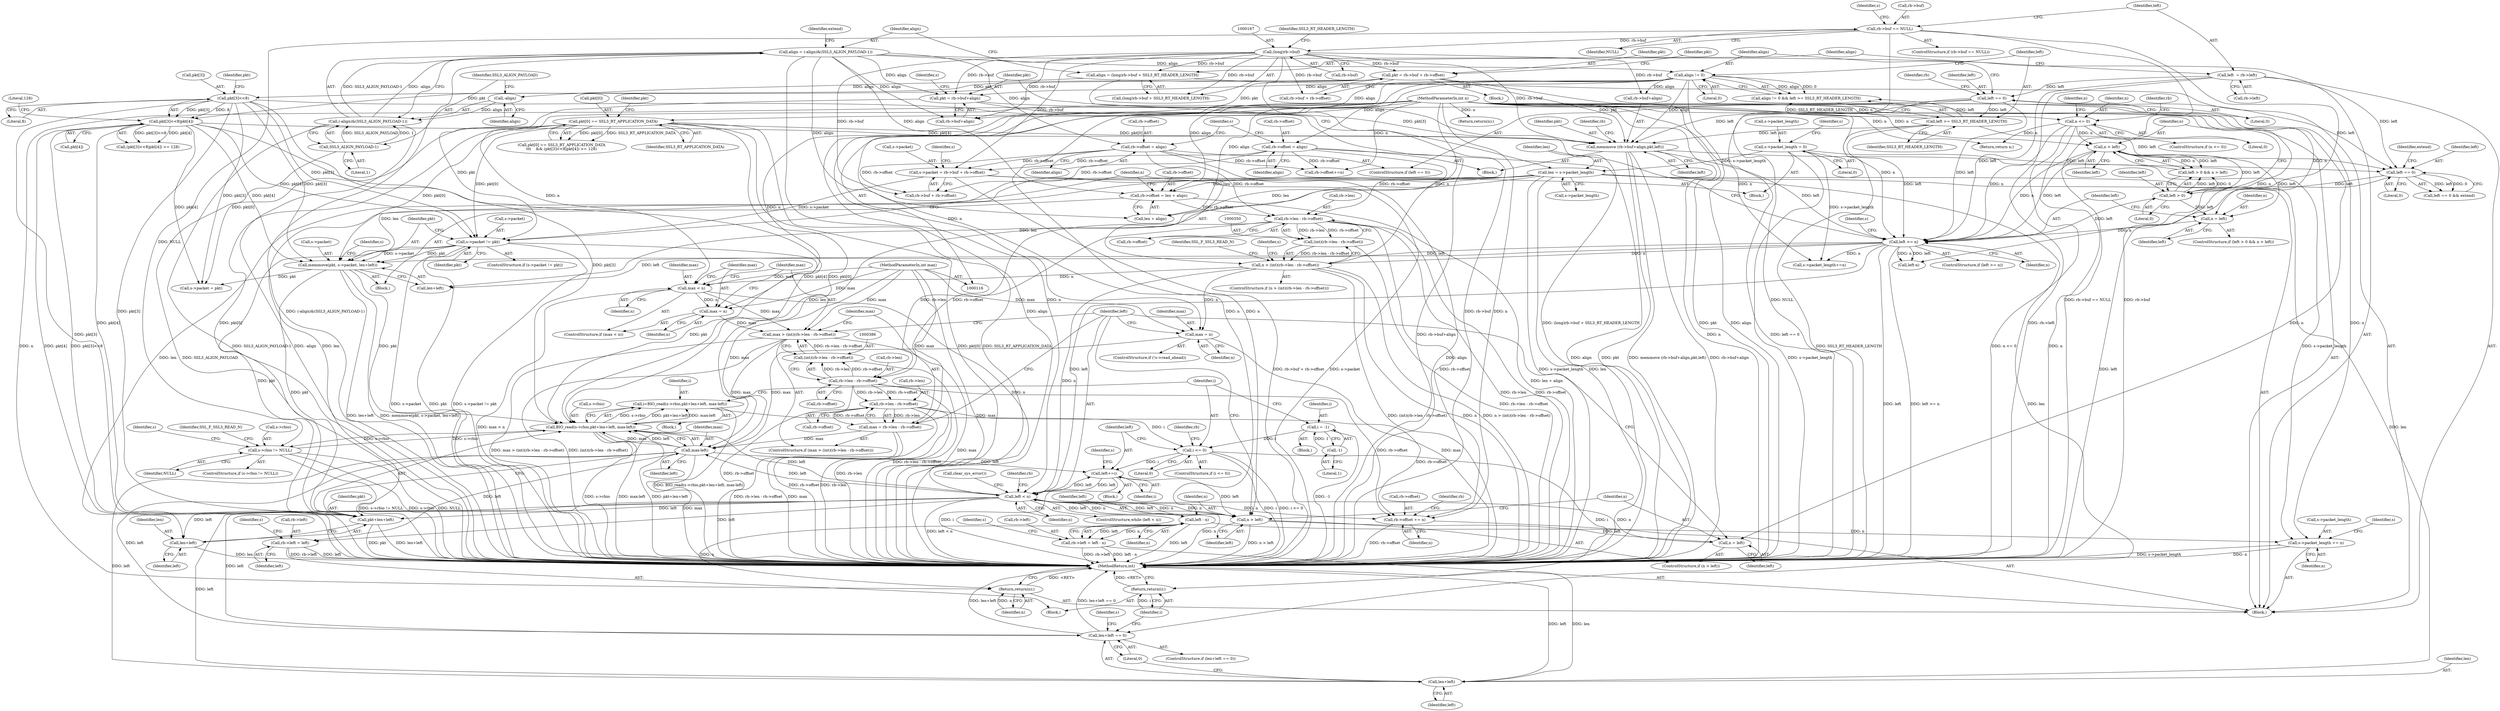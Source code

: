 digraph "0_openssl_feba02f3919495e1b960c33ba849e10e77d0785d_0@API" {
"1000421" [label="(Call,i=BIO_read(s->rbio,pkt+len+left, max-left))"];
"1000423" [label="(Call,BIO_read(s->rbio,pkt+len+left, max-left))"];
"1000410" [label="(Call,s->rbio != NULL)"];
"1000146" [label="(Call,rb->buf == NULL)"];
"1000220" [label="(Call,pkt[3]<<8|pkt[4])"];
"1000221" [label="(Call,pkt[3]<<8)"];
"1000203" [label="(Call,pkt = rb->buf + rb->offset)"];
"1000166" [label="(Call,(long)rb->buf)"];
"1000320" [label="(Call,s->packet != pkt)"];
"1000244" [label="(Call,s->packet = rb->buf + rb->offset)"];
"1000239" [label="(Call,rb->offset = align)"];
"1000196" [label="(Call,align != 0)"];
"1000172" [label="(Call,align = (-align)&(SSL3_ALIGN_PAYLOAD-1))"];
"1000174" [label="(Call,(-align)&(SSL3_ALIGN_PAYLOAD-1))"];
"1000175" [label="(Call,-align)"];
"1000163" [label="(Call,align = (long)rb->buf + SSL3_RT_HEADER_LENGTH)"];
"1000177" [label="(Call,SSL3_ALIGN_PAYLOAD-1)"];
"1000188" [label="(Call,rb->offset = align)"];
"1000312" [label="(Call,pkt = rb->buf+align)"];
"1000214" [label="(Call,pkt[0] == SSL3_RT_APPLICATION_DATA)"];
"1000326" [label="(Call,memmove(pkt, s->packet, len+left))"];
"1000307" [label="(Call,len = s->packet_length)"];
"1000255" [label="(Call,s->packet_length = 0)"];
"1000284" [label="(Call,left >= n)"];
"1000158" [label="(Call,left  = rb->left)"];
"1000185" [label="(Call,left == 0)"];
"1000274" [label="(Call,left > 0)"];
"1000266" [label="(Call,left == 0)"];
"1000199" [label="(Call,left >= SSL3_RT_HEADER_LENGTH)"];
"1000231" [label="(Call,memmove (rb->buf+align,pkt,left))"];
"1000277" [label="(Call,n > left)"];
"1000132" [label="(Call,n <= 0)"];
"1000118" [label="(MethodParameterIn,int n)"];
"1000280" [label="(Call,n = left)"];
"1000404" [label="(Call,left < n)"];
"1000474" [label="(Call,left+=i)"];
"1000445" [label="(Call,i <= 0)"];
"1000421" [label="(Call,i=BIO_read(s->rbio,pkt+len+left, max-left))"];
"1000440" [label="(Call,i = -1)"];
"1000442" [label="(Call,-1)"];
"1000432" [label="(Call,max-left)"];
"1000383" [label="(Call,max > (int)(rb->len - rb->offset))"];
"1000376" [label="(Call,max < n)"];
"1000119" [label="(MethodParameterIn,int max)"];
"1000347" [label="(Call,n > (int)(rb->len - rb->offset))"];
"1000349" [label="(Call,(int)(rb->len - rb->offset))"];
"1000351" [label="(Call,rb->len - rb->offset)"];
"1000339" [label="(Call,rb->offset = len + align)"];
"1000379" [label="(Call,max = n)"];
"1000385" [label="(Call,(int)(rb->len - rb->offset))"];
"1000387" [label="(Call,rb->len - rb->offset)"];
"1000370" [label="(Call,max = n)"];
"1000394" [label="(Call,max = rb->len - rb->offset)"];
"1000396" [label="(Call,rb->len - rb->offset)"];
"1000482" [label="(Call,n > left)"];
"1000485" [label="(Call,n = left)"];
"1000472" [label="(Return,return(i);)"];
"1000427" [label="(Call,pkt+len+left)"];
"1000429" [label="(Call,len+left)"];
"1000449" [label="(Call,rb->left = left)"];
"1000465" [label="(Call,len+left == 0)"];
"1000466" [label="(Call,len+left)"];
"1000488" [label="(Call,rb->offset += n)"];
"1000497" [label="(Call,left - n)"];
"1000493" [label="(Call,rb->left = left - n)"];
"1000500" [label="(Call,s->packet_length += n)"];
"1000510" [label="(Return,return(n);)"];
"1000166" [label="(Call,(long)rb->buf)"];
"1000219" [label="(Call,(pkt[3]<<8|pkt[4]) >= 128)"];
"1000489" [label="(Call,rb->offset)"];
"1000121" [label="(Block,)"];
"1000321" [label="(Call,s->packet)"];
"1000272" [label="(ControlStructure,if (left > 0 && n > left))"];
"1000484" [label="(Identifier,left)"];
"1000221" [label="(Call,pkt[3]<<8)"];
"1000203" [label="(Call,pkt = rb->buf + rb->offset)"];
"1000248" [label="(Call,rb->buf + rb->offset)"];
"1000500" [label="(Call,s->packet_length += n)"];
"1000382" [label="(ControlStructure,if (max > (int)(rb->len - rb->offset)))"];
"1000481" [label="(ControlStructure,if (n > left))"];
"1000343" [label="(Call,len + align)"];
"1000168" [label="(Call,rb->buf)"];
"1000218" [label="(Identifier,SSL3_RT_APPLICATION_DATA)"];
"1000246" [label="(Identifier,s)"];
"1000214" [label="(Call,pkt[0] == SSL3_RT_APPLICATION_DATA)"];
"1000438" [label="(Identifier,SSL_F_SSL3_READ_N)"];
"1000383" [label="(Call,max > (int)(rb->len - rb->offset))"];
"1000377" [label="(Identifier,max)"];
"1000441" [label="(Identifier,i)"];
"1000450" [label="(Call,rb->left)"];
"1000397" [label="(Call,rb->len)"];
"1000501" [label="(Call,s->packet_length)"];
"1000262" [label="(Identifier,s)"];
"1000380" [label="(Identifier,max)"];
"1000189" [label="(Call,rb->offset)"];
"1000192" [label="(Identifier,align)"];
"1000424" [label="(Call,s->rbio)"];
"1000290" [label="(Identifier,s)"];
"1000475" [label="(Identifier,left)"];
"1000408" [label="(Call,clear_sys_error())"];
"1000379" [label="(Call,max = n)"];
"1000135" [label="(Return,return n;)"];
"1000331" [label="(Call,len+left)"];
"1000313" [label="(Identifier,pkt)"];
"1000277" [label="(Call,n > left)"];
"1000351" [label="(Call,rb->len - rb->offset)"];
"1000118" [label="(MethodParameterIn,int n)"];
"1000428" [label="(Identifier,pkt)"];
"1000495" [label="(Identifier,rb)"];
"1000326" [label="(Call,memmove(pkt, s->packet, len+left))"];
"1000238" [label="(Identifier,left)"];
"1000407" [label="(Block,)"];
"1000195" [label="(Call,align != 0 && left >= SSL3_RT_HEADER_LENGTH)"];
"1000442" [label="(Call,-1)"];
"1000165" [label="(Call,(long)rb->buf + SSL3_RT_HEADER_LENGTH)"];
"1000429" [label="(Call,len+left)"];
"1000132" [label="(Call,n <= 0)"];
"1000510" [label="(Return,return(n);)"];
"1000178" [label="(Identifier,SSL3_ALIGN_PAYLOAD)"];
"1000164" [label="(Identifier,align)"];
"1000415" [label="(Block,)"];
"1000410" [label="(Call,s->rbio != NULL)"];
"1000307" [label="(Call,len = s->packet_length)"];
"1000134" [label="(Literal,0)"];
"1000370" [label="(Call,max = n)"];
"1000414" [label="(Identifier,NULL)"];
"1000226" [label="(Call,pkt[4])"];
"1000320" [label="(Call,s->packet != pkt)"];
"1000197" [label="(Identifier,align)"];
"1000284" [label="(Call,left >= n)"];
"1000308" [label="(Identifier,len)"];
"1000268" [label="(Literal,0)"];
"1000400" [label="(Call,rb->offset)"];
"1000187" [label="(Literal,0)"];
"1000482" [label="(Call,n > left)"];
"1000395" [label="(Identifier,max)"];
"1000177" [label="(Call,SSL3_ALIGN_PAYLOAD-1)"];
"1000322" [label="(Identifier,s)"];
"1000146" [label="(Call,rb->buf == NULL)"];
"1000346" [label="(ControlStructure,if (n > (int)(rb->len - rb->offset)))"];
"1000443" [label="(Literal,1)"];
"1000464" [label="(ControlStructure,if (len+left == 0))"];
"1000259" [label="(Literal,0)"];
"1000446" [label="(Identifier,i)"];
"1000244" [label="(Call,s->packet = rb->buf + rb->offset)"];
"1000220" [label="(Call,pkt[3]<<8|pkt[4])"];
"1000237" [label="(Identifier,pkt)"];
"1000468" [label="(Identifier,left)"];
"1000240" [label="(Call,rb->offset)"];
"1000394" [label="(Call,max = rb->len - rb->offset)"];
"1000171" [label="(Identifier,SSL3_RT_HEADER_LENGTH)"];
"1000406" [label="(Identifier,n)"];
"1000403" [label="(ControlStructure,while (left < n))"];
"1000172" [label="(Call,align = (-align)&(SSL3_ALIGN_PAYLOAD-1))"];
"1000158" [label="(Call,left  = rb->left)"];
"1000279" [label="(Identifier,left)"];
"1000241" [label="(Identifier,rb)"];
"1000451" [label="(Identifier,rb)"];
"1000349" [label="(Call,(int)(rb->len - rb->offset))"];
"1000504" [label="(Identifier,n)"];
"1000282" [label="(Identifier,left)"];
"1000348" [label="(Identifier,n)"];
"1000182" [label="(Identifier,extend)"];
"1000183" [label="(Block,)"];
"1000405" [label="(Identifier,left)"];
"1000200" [label="(Identifier,left)"];
"1000184" [label="(ControlStructure,if (left == 0))"];
"1000433" [label="(Identifier,max)"];
"1000257" [label="(Identifier,s)"];
"1000336" [label="(Identifier,s)"];
"1000205" [label="(Call,rb->buf + rb->offset)"];
"1000256" [label="(Call,s->packet_length)"];
"1000473" [label="(Identifier,i)"];
"1000245" [label="(Call,s->packet)"];
"1000431" [label="(Identifier,left)"];
"1000136" [label="(Identifier,n)"];
"1000492" [label="(Identifier,n)"];
"1000131" [label="(ControlStructure,if (n <= 0))"];
"1000488" [label="(Call,rb->offset += n)"];
"1000352" [label="(Call,rb->len)"];
"1000340" [label="(Call,rb->offset)"];
"1000186" [label="(Identifier,left)"];
"1000297" [label="(Call,left-n)"];
"1000365" [label="(ControlStructure,if (!s->read_ahead))"];
"1000411" [label="(Call,s->rbio)"];
"1000327" [label="(Identifier,pkt)"];
"1000497" [label="(Call,left - n)"];
"1000384" [label="(Identifier,max)"];
"1000391" [label="(Call,rb->offset)"];
"1000300" [label="(Call,rb->offset+=n)"];
"1000469" [label="(Literal,0)"];
"1000154" [label="(Identifier,s)"];
"1000239" [label="(Call,rb->offset = align)"];
"1000278" [label="(Identifier,n)"];
"1000507" [label="(Identifier,s)"];
"1000309" [label="(Call,s->packet_length)"];
"1000266" [label="(Call,left == 0)"];
"1000190" [label="(Identifier,rb)"];
"1000305" [label="(Return,return(n);)"];
"1000324" [label="(Identifier,pkt)"];
"1000467" [label="(Identifier,len)"];
"1000490" [label="(Identifier,rb)"];
"1000150" [label="(Identifier,NULL)"];
"1000444" [label="(ControlStructure,if (i <= 0))"];
"1000276" [label="(Literal,0)"];
"1000179" [label="(Literal,1)"];
"1000325" [label="(Block,)"];
"1000449" [label="(Call,rb->left = left)"];
"1000227" [label="(Identifier,pkt)"];
"1000375" [label="(ControlStructure,if (max < n))"];
"1000160" [label="(Call,rb->left)"];
"1000201" [label="(Identifier,SSL3_RT_HEADER_LENGTH)"];
"1000196" [label="(Call,align != 0)"];
"1000288" [label="(Call,s->packet_length+=n)"];
"1000243" [label="(Identifier,align)"];
"1000436" [label="(Block,)"];
"1000404" [label="(Call,left < n)"];
"1000494" [label="(Call,rb->left)"];
"1000199" [label="(Call,left >= SSL3_RT_HEADER_LENGTH)"];
"1000119" [label="(MethodParameterIn,int max)"];
"1000273" [label="(Call,left > 0 && n > left)"];
"1000422" [label="(Identifier,i)"];
"1000176" [label="(Identifier,align)"];
"1000204" [label="(Identifier,pkt)"];
"1000275" [label="(Identifier,left)"];
"1000231" [label="(Call,memmove (rb->buf+align,pkt,left))"];
"1000502" [label="(Identifier,s)"];
"1000174" [label="(Call,(-align)&(SSL3_ALIGN_PAYLOAD-1))"];
"1000487" [label="(Identifier,left)"];
"1000215" [label="(Call,pkt[0])"];
"1000223" [label="(Identifier,pkt)"];
"1000372" [label="(Identifier,n)"];
"1000225" [label="(Literal,8)"];
"1000472" [label="(Return,return(i);)"];
"1000355" [label="(Call,rb->offset)"];
"1000185" [label="(Call,left == 0)"];
"1000476" [label="(Identifier,i)"];
"1000471" [label="(Identifier,s)"];
"1000483" [label="(Identifier,n)"];
"1000312" [label="(Call,pkt = rb->buf+align)"];
"1000147" [label="(Call,rb->buf)"];
"1000145" [label="(ControlStructure,if (rb->buf == NULL))"];
"1000188" [label="(Call,rb->offset = align)"];
"1000222" [label="(Call,pkt[3])"];
"1000493" [label="(Call,rb->left = left - n)"];
"1000360" [label="(Identifier,SSL_F_SSL3_READ_N)"];
"1000280" [label="(Call,n = left)"];
"1000368" [label="(Identifier,s)"];
"1000440" [label="(Call,i = -1)"];
"1000175" [label="(Call,-align)"];
"1000418" [label="(Identifier,s)"];
"1000453" [label="(Identifier,left)"];
"1000434" [label="(Identifier,left)"];
"1000347" [label="(Call,n > (int)(rb->len - rb->offset))"];
"1000387" [label="(Call,rb->len - rb->offset)"];
"1000474" [label="(Call,left+=i)"];
"1000458" [label="(Identifier,s)"];
"1000202" [label="(Block,)"];
"1000448" [label="(Block,)"];
"1000396" [label="(Call,rb->len - rb->offset)"];
"1000163" [label="(Call,align = (long)rb->buf + SSL3_RT_HEADER_LENGTH)"];
"1000381" [label="(Identifier,n)"];
"1000173" [label="(Identifier,align)"];
"1000430" [label="(Identifier,len)"];
"1000230" [label="(Block,)"];
"1000229" [label="(Literal,128)"];
"1000213" [label="(Call,pkt[0] == SSL3_RT_APPLICATION_DATA\n\t\t\t    && (pkt[3]<<8|pkt[4]) >= 128)"];
"1000385" [label="(Call,(int)(rb->len - rb->offset))"];
"1000232" [label="(Call,rb->buf+align)"];
"1000285" [label="(Identifier,left)"];
"1000371" [label="(Identifier,max)"];
"1000216" [label="(Identifier,pkt)"];
"1000466" [label="(Call,len+left)"];
"1000267" [label="(Identifier,left)"];
"1000432" [label="(Call,max-left)"];
"1000465" [label="(Call,len+left == 0)"];
"1000485" [label="(Call,n = left)"];
"1000486" [label="(Identifier,n)"];
"1000334" [label="(Call,s->packet = pkt)"];
"1000283" [label="(ControlStructure,if (left >= n))"];
"1000511" [label="(Identifier,n)"];
"1000255" [label="(Call,s->packet_length = 0)"];
"1000159" [label="(Identifier,left)"];
"1000376" [label="(Call,max < n)"];
"1000314" [label="(Call,rb->buf+align)"];
"1000269" [label="(Identifier,extend)"];
"1000479" [label="(Identifier,s)"];
"1000447" [label="(Literal,0)"];
"1000427" [label="(Call,pkt+len+left)"];
"1000274" [label="(Call,left > 0)"];
"1000133" [label="(Identifier,n)"];
"1000378" [label="(Identifier,n)"];
"1000499" [label="(Identifier,n)"];
"1000423" [label="(Call,BIO_read(s->rbio,pkt+len+left, max-left))"];
"1000498" [label="(Identifier,left)"];
"1000281" [label="(Identifier,n)"];
"1000421" [label="(Call,i=BIO_read(s->rbio,pkt+len+left, max-left))"];
"1000512" [label="(MethodReturn,int)"];
"1000339" [label="(Call,rb->offset = len + align)"];
"1000286" [label="(Identifier,n)"];
"1000328" [label="(Call,s->packet)"];
"1000198" [label="(Literal,0)"];
"1000265" [label="(Call,left == 0 && extend)"];
"1000138" [label="(Identifier,rb)"];
"1000388" [label="(Call,rb->len)"];
"1000445" [label="(Call,i <= 0)"];
"1000319" [label="(ControlStructure,if (s->packet != pkt))"];
"1000409" [label="(ControlStructure,if (s->rbio != NULL))"];
"1000421" -> "1000415"  [label="AST: "];
"1000421" -> "1000423"  [label="CFG: "];
"1000422" -> "1000421"  [label="AST: "];
"1000423" -> "1000421"  [label="AST: "];
"1000446" -> "1000421"  [label="CFG: "];
"1000421" -> "1000512"  [label="DDG: BIO_read(s->rbio,pkt+len+left, max-left)"];
"1000423" -> "1000421"  [label="DDG: s->rbio"];
"1000423" -> "1000421"  [label="DDG: pkt+len+left"];
"1000423" -> "1000421"  [label="DDG: max-left"];
"1000421" -> "1000445"  [label="DDG: i"];
"1000423" -> "1000432"  [label="CFG: "];
"1000424" -> "1000423"  [label="AST: "];
"1000427" -> "1000423"  [label="AST: "];
"1000432" -> "1000423"  [label="AST: "];
"1000423" -> "1000512"  [label="DDG: pkt+len+left"];
"1000423" -> "1000512"  [label="DDG: s->rbio"];
"1000423" -> "1000512"  [label="DDG: max-left"];
"1000423" -> "1000410"  [label="DDG: s->rbio"];
"1000410" -> "1000423"  [label="DDG: s->rbio"];
"1000220" -> "1000423"  [label="DDG: pkt[4]"];
"1000221" -> "1000423"  [label="DDG: pkt[3]"];
"1000320" -> "1000423"  [label="DDG: pkt"];
"1000214" -> "1000423"  [label="DDG: pkt[0]"];
"1000326" -> "1000423"  [label="DDG: pkt"];
"1000307" -> "1000423"  [label="DDG: len"];
"1000404" -> "1000423"  [label="DDG: left"];
"1000432" -> "1000423"  [label="DDG: max"];
"1000432" -> "1000423"  [label="DDG: left"];
"1000410" -> "1000409"  [label="AST: "];
"1000410" -> "1000414"  [label="CFG: "];
"1000411" -> "1000410"  [label="AST: "];
"1000414" -> "1000410"  [label="AST: "];
"1000418" -> "1000410"  [label="CFG: "];
"1000438" -> "1000410"  [label="CFG: "];
"1000410" -> "1000512"  [label="DDG: s->rbio"];
"1000410" -> "1000512"  [label="DDG: NULL"];
"1000410" -> "1000512"  [label="DDG: s->rbio != NULL"];
"1000146" -> "1000410"  [label="DDG: NULL"];
"1000146" -> "1000145"  [label="AST: "];
"1000146" -> "1000150"  [label="CFG: "];
"1000147" -> "1000146"  [label="AST: "];
"1000150" -> "1000146"  [label="AST: "];
"1000154" -> "1000146"  [label="CFG: "];
"1000159" -> "1000146"  [label="CFG: "];
"1000146" -> "1000512"  [label="DDG: NULL"];
"1000146" -> "1000512"  [label="DDG: rb->buf == NULL"];
"1000146" -> "1000512"  [label="DDG: rb->buf"];
"1000146" -> "1000166"  [label="DDG: rb->buf"];
"1000220" -> "1000219"  [label="AST: "];
"1000220" -> "1000226"  [label="CFG: "];
"1000221" -> "1000220"  [label="AST: "];
"1000226" -> "1000220"  [label="AST: "];
"1000229" -> "1000220"  [label="CFG: "];
"1000220" -> "1000512"  [label="DDG: pkt[3]<<8"];
"1000220" -> "1000512"  [label="DDG: pkt[4]"];
"1000220" -> "1000219"  [label="DDG: pkt[3]<<8"];
"1000220" -> "1000219"  [label="DDG: pkt[4]"];
"1000221" -> "1000220"  [label="DDG: pkt[3]"];
"1000221" -> "1000220"  [label="DDG: 8"];
"1000203" -> "1000220"  [label="DDG: pkt"];
"1000220" -> "1000231"  [label="DDG: pkt[4]"];
"1000220" -> "1000320"  [label="DDG: pkt[4]"];
"1000220" -> "1000326"  [label="DDG: pkt[4]"];
"1000220" -> "1000334"  [label="DDG: pkt[4]"];
"1000220" -> "1000427"  [label="DDG: pkt[4]"];
"1000221" -> "1000225"  [label="CFG: "];
"1000222" -> "1000221"  [label="AST: "];
"1000225" -> "1000221"  [label="AST: "];
"1000227" -> "1000221"  [label="CFG: "];
"1000221" -> "1000512"  [label="DDG: pkt[3]"];
"1000203" -> "1000221"  [label="DDG: pkt"];
"1000221" -> "1000231"  [label="DDG: pkt[3]"];
"1000221" -> "1000320"  [label="DDG: pkt[3]"];
"1000221" -> "1000326"  [label="DDG: pkt[3]"];
"1000221" -> "1000334"  [label="DDG: pkt[3]"];
"1000221" -> "1000427"  [label="DDG: pkt[3]"];
"1000203" -> "1000202"  [label="AST: "];
"1000203" -> "1000205"  [label="CFG: "];
"1000204" -> "1000203"  [label="AST: "];
"1000205" -> "1000203"  [label="AST: "];
"1000216" -> "1000203"  [label="CFG: "];
"1000203" -> "1000512"  [label="DDG: pkt"];
"1000166" -> "1000203"  [label="DDG: rb->buf"];
"1000203" -> "1000214"  [label="DDG: pkt"];
"1000203" -> "1000231"  [label="DDG: pkt"];
"1000166" -> "1000165"  [label="AST: "];
"1000166" -> "1000168"  [label="CFG: "];
"1000167" -> "1000166"  [label="AST: "];
"1000168" -> "1000166"  [label="AST: "];
"1000171" -> "1000166"  [label="CFG: "];
"1000166" -> "1000512"  [label="DDG: rb->buf"];
"1000166" -> "1000163"  [label="DDG: rb->buf"];
"1000166" -> "1000165"  [label="DDG: rb->buf"];
"1000166" -> "1000205"  [label="DDG: rb->buf"];
"1000166" -> "1000231"  [label="DDG: rb->buf"];
"1000166" -> "1000232"  [label="DDG: rb->buf"];
"1000166" -> "1000244"  [label="DDG: rb->buf"];
"1000166" -> "1000248"  [label="DDG: rb->buf"];
"1000166" -> "1000312"  [label="DDG: rb->buf"];
"1000166" -> "1000314"  [label="DDG: rb->buf"];
"1000320" -> "1000319"  [label="AST: "];
"1000320" -> "1000324"  [label="CFG: "];
"1000321" -> "1000320"  [label="AST: "];
"1000324" -> "1000320"  [label="AST: "];
"1000327" -> "1000320"  [label="CFG: "];
"1000348" -> "1000320"  [label="CFG: "];
"1000320" -> "1000512"  [label="DDG: pkt"];
"1000320" -> "1000512"  [label="DDG: s->packet"];
"1000320" -> "1000512"  [label="DDG: s->packet != pkt"];
"1000244" -> "1000320"  [label="DDG: s->packet"];
"1000312" -> "1000320"  [label="DDG: pkt"];
"1000214" -> "1000320"  [label="DDG: pkt[0]"];
"1000320" -> "1000326"  [label="DDG: pkt"];
"1000320" -> "1000326"  [label="DDG: s->packet"];
"1000320" -> "1000427"  [label="DDG: pkt"];
"1000244" -> "1000183"  [label="AST: "];
"1000244" -> "1000248"  [label="CFG: "];
"1000245" -> "1000244"  [label="AST: "];
"1000248" -> "1000244"  [label="AST: "];
"1000257" -> "1000244"  [label="CFG: "];
"1000244" -> "1000512"  [label="DDG: rb->buf + rb->offset"];
"1000244" -> "1000512"  [label="DDG: s->packet"];
"1000239" -> "1000244"  [label="DDG: rb->offset"];
"1000188" -> "1000244"  [label="DDG: rb->offset"];
"1000239" -> "1000230"  [label="AST: "];
"1000239" -> "1000243"  [label="CFG: "];
"1000240" -> "1000239"  [label="AST: "];
"1000243" -> "1000239"  [label="AST: "];
"1000246" -> "1000239"  [label="CFG: "];
"1000239" -> "1000512"  [label="DDG: align"];
"1000196" -> "1000239"  [label="DDG: align"];
"1000239" -> "1000248"  [label="DDG: rb->offset"];
"1000239" -> "1000300"  [label="DDG: rb->offset"];
"1000239" -> "1000351"  [label="DDG: rb->offset"];
"1000196" -> "1000195"  [label="AST: "];
"1000196" -> "1000198"  [label="CFG: "];
"1000197" -> "1000196"  [label="AST: "];
"1000198" -> "1000196"  [label="AST: "];
"1000200" -> "1000196"  [label="CFG: "];
"1000195" -> "1000196"  [label="CFG: "];
"1000196" -> "1000512"  [label="DDG: align"];
"1000196" -> "1000195"  [label="DDG: align"];
"1000196" -> "1000195"  [label="DDG: 0"];
"1000172" -> "1000196"  [label="DDG: align"];
"1000196" -> "1000231"  [label="DDG: align"];
"1000196" -> "1000232"  [label="DDG: align"];
"1000196" -> "1000312"  [label="DDG: align"];
"1000196" -> "1000314"  [label="DDG: align"];
"1000196" -> "1000339"  [label="DDG: align"];
"1000196" -> "1000343"  [label="DDG: align"];
"1000172" -> "1000121"  [label="AST: "];
"1000172" -> "1000174"  [label="CFG: "];
"1000173" -> "1000172"  [label="AST: "];
"1000174" -> "1000172"  [label="AST: "];
"1000182" -> "1000172"  [label="CFG: "];
"1000172" -> "1000512"  [label="DDG: align"];
"1000172" -> "1000512"  [label="DDG: (-align)&(SSL3_ALIGN_PAYLOAD-1)"];
"1000174" -> "1000172"  [label="DDG: -align"];
"1000174" -> "1000172"  [label="DDG: SSL3_ALIGN_PAYLOAD-1"];
"1000172" -> "1000188"  [label="DDG: align"];
"1000172" -> "1000312"  [label="DDG: align"];
"1000172" -> "1000314"  [label="DDG: align"];
"1000172" -> "1000339"  [label="DDG: align"];
"1000172" -> "1000343"  [label="DDG: align"];
"1000174" -> "1000177"  [label="CFG: "];
"1000175" -> "1000174"  [label="AST: "];
"1000177" -> "1000174"  [label="AST: "];
"1000174" -> "1000512"  [label="DDG: SSL3_ALIGN_PAYLOAD-1"];
"1000174" -> "1000512"  [label="DDG: -align"];
"1000175" -> "1000174"  [label="DDG: align"];
"1000177" -> "1000174"  [label="DDG: SSL3_ALIGN_PAYLOAD"];
"1000177" -> "1000174"  [label="DDG: 1"];
"1000175" -> "1000176"  [label="CFG: "];
"1000176" -> "1000175"  [label="AST: "];
"1000178" -> "1000175"  [label="CFG: "];
"1000163" -> "1000175"  [label="DDG: align"];
"1000163" -> "1000121"  [label="AST: "];
"1000163" -> "1000165"  [label="CFG: "];
"1000164" -> "1000163"  [label="AST: "];
"1000165" -> "1000163"  [label="AST: "];
"1000173" -> "1000163"  [label="CFG: "];
"1000163" -> "1000512"  [label="DDG: (long)rb->buf + SSL3_RT_HEADER_LENGTH"];
"1000177" -> "1000179"  [label="CFG: "];
"1000178" -> "1000177"  [label="AST: "];
"1000179" -> "1000177"  [label="AST: "];
"1000177" -> "1000512"  [label="DDG: SSL3_ALIGN_PAYLOAD"];
"1000188" -> "1000184"  [label="AST: "];
"1000188" -> "1000192"  [label="CFG: "];
"1000189" -> "1000188"  [label="AST: "];
"1000192" -> "1000188"  [label="AST: "];
"1000246" -> "1000188"  [label="CFG: "];
"1000188" -> "1000512"  [label="DDG: align"];
"1000188" -> "1000248"  [label="DDG: rb->offset"];
"1000188" -> "1000300"  [label="DDG: rb->offset"];
"1000188" -> "1000351"  [label="DDG: rb->offset"];
"1000312" -> "1000121"  [label="AST: "];
"1000312" -> "1000314"  [label="CFG: "];
"1000313" -> "1000312"  [label="AST: "];
"1000314" -> "1000312"  [label="AST: "];
"1000322" -> "1000312"  [label="CFG: "];
"1000312" -> "1000512"  [label="DDG: rb->buf+align"];
"1000214" -> "1000213"  [label="AST: "];
"1000214" -> "1000218"  [label="CFG: "];
"1000215" -> "1000214"  [label="AST: "];
"1000218" -> "1000214"  [label="AST: "];
"1000223" -> "1000214"  [label="CFG: "];
"1000213" -> "1000214"  [label="CFG: "];
"1000214" -> "1000512"  [label="DDG: SSL3_RT_APPLICATION_DATA"];
"1000214" -> "1000512"  [label="DDG: pkt[0]"];
"1000214" -> "1000213"  [label="DDG: pkt[0]"];
"1000214" -> "1000213"  [label="DDG: SSL3_RT_APPLICATION_DATA"];
"1000214" -> "1000231"  [label="DDG: pkt[0]"];
"1000214" -> "1000326"  [label="DDG: pkt[0]"];
"1000214" -> "1000334"  [label="DDG: pkt[0]"];
"1000214" -> "1000427"  [label="DDG: pkt[0]"];
"1000326" -> "1000325"  [label="AST: "];
"1000326" -> "1000331"  [label="CFG: "];
"1000327" -> "1000326"  [label="AST: "];
"1000328" -> "1000326"  [label="AST: "];
"1000331" -> "1000326"  [label="AST: "];
"1000336" -> "1000326"  [label="CFG: "];
"1000326" -> "1000512"  [label="DDG: memmove(pkt, s->packet, len+left)"];
"1000326" -> "1000512"  [label="DDG: len+left"];
"1000307" -> "1000326"  [label="DDG: len"];
"1000284" -> "1000326"  [label="DDG: left"];
"1000326" -> "1000334"  [label="DDG: pkt"];
"1000326" -> "1000427"  [label="DDG: pkt"];
"1000307" -> "1000121"  [label="AST: "];
"1000307" -> "1000309"  [label="CFG: "];
"1000308" -> "1000307"  [label="AST: "];
"1000309" -> "1000307"  [label="AST: "];
"1000313" -> "1000307"  [label="CFG: "];
"1000307" -> "1000512"  [label="DDG: s->packet_length"];
"1000307" -> "1000512"  [label="DDG: len"];
"1000255" -> "1000307"  [label="DDG: s->packet_length"];
"1000307" -> "1000331"  [label="DDG: len"];
"1000307" -> "1000339"  [label="DDG: len"];
"1000307" -> "1000343"  [label="DDG: len"];
"1000307" -> "1000427"  [label="DDG: len"];
"1000307" -> "1000429"  [label="DDG: len"];
"1000307" -> "1000465"  [label="DDG: len"];
"1000307" -> "1000466"  [label="DDG: len"];
"1000255" -> "1000183"  [label="AST: "];
"1000255" -> "1000259"  [label="CFG: "];
"1000256" -> "1000255"  [label="AST: "];
"1000259" -> "1000255"  [label="AST: "];
"1000262" -> "1000255"  [label="CFG: "];
"1000255" -> "1000512"  [label="DDG: s->packet_length"];
"1000255" -> "1000288"  [label="DDG: s->packet_length"];
"1000255" -> "1000500"  [label="DDG: s->packet_length"];
"1000284" -> "1000283"  [label="AST: "];
"1000284" -> "1000286"  [label="CFG: "];
"1000285" -> "1000284"  [label="AST: "];
"1000286" -> "1000284"  [label="AST: "];
"1000290" -> "1000284"  [label="CFG: "];
"1000308" -> "1000284"  [label="CFG: "];
"1000284" -> "1000512"  [label="DDG: left"];
"1000284" -> "1000512"  [label="DDG: left >= n"];
"1000158" -> "1000284"  [label="DDG: left"];
"1000185" -> "1000284"  [label="DDG: left"];
"1000274" -> "1000284"  [label="DDG: left"];
"1000199" -> "1000284"  [label="DDG: left"];
"1000231" -> "1000284"  [label="DDG: left"];
"1000277" -> "1000284"  [label="DDG: left"];
"1000277" -> "1000284"  [label="DDG: n"];
"1000132" -> "1000284"  [label="DDG: n"];
"1000280" -> "1000284"  [label="DDG: n"];
"1000118" -> "1000284"  [label="DDG: n"];
"1000284" -> "1000288"  [label="DDG: n"];
"1000284" -> "1000297"  [label="DDG: left"];
"1000284" -> "1000297"  [label="DDG: n"];
"1000284" -> "1000331"  [label="DDG: left"];
"1000284" -> "1000347"  [label="DDG: n"];
"1000284" -> "1000404"  [label="DDG: left"];
"1000158" -> "1000121"  [label="AST: "];
"1000158" -> "1000160"  [label="CFG: "];
"1000159" -> "1000158"  [label="AST: "];
"1000160" -> "1000158"  [label="AST: "];
"1000164" -> "1000158"  [label="CFG: "];
"1000158" -> "1000512"  [label="DDG: rb->left"];
"1000158" -> "1000185"  [label="DDG: left"];
"1000158" -> "1000266"  [label="DDG: left"];
"1000185" -> "1000184"  [label="AST: "];
"1000185" -> "1000187"  [label="CFG: "];
"1000186" -> "1000185"  [label="AST: "];
"1000187" -> "1000185"  [label="AST: "];
"1000190" -> "1000185"  [label="CFG: "];
"1000197" -> "1000185"  [label="CFG: "];
"1000185" -> "1000512"  [label="DDG: left == 0"];
"1000185" -> "1000199"  [label="DDG: left"];
"1000185" -> "1000231"  [label="DDG: left"];
"1000185" -> "1000266"  [label="DDG: left"];
"1000274" -> "1000273"  [label="AST: "];
"1000274" -> "1000276"  [label="CFG: "];
"1000275" -> "1000274"  [label="AST: "];
"1000276" -> "1000274"  [label="AST: "];
"1000278" -> "1000274"  [label="CFG: "];
"1000273" -> "1000274"  [label="CFG: "];
"1000274" -> "1000273"  [label="DDG: left"];
"1000274" -> "1000273"  [label="DDG: 0"];
"1000266" -> "1000274"  [label="DDG: left"];
"1000274" -> "1000277"  [label="DDG: left"];
"1000274" -> "1000280"  [label="DDG: left"];
"1000266" -> "1000265"  [label="AST: "];
"1000266" -> "1000268"  [label="CFG: "];
"1000267" -> "1000266"  [label="AST: "];
"1000268" -> "1000266"  [label="AST: "];
"1000269" -> "1000266"  [label="CFG: "];
"1000265" -> "1000266"  [label="CFG: "];
"1000266" -> "1000512"  [label="DDG: left"];
"1000266" -> "1000265"  [label="DDG: left"];
"1000266" -> "1000265"  [label="DDG: 0"];
"1000199" -> "1000266"  [label="DDG: left"];
"1000231" -> "1000266"  [label="DDG: left"];
"1000199" -> "1000195"  [label="AST: "];
"1000199" -> "1000201"  [label="CFG: "];
"1000200" -> "1000199"  [label="AST: "];
"1000201" -> "1000199"  [label="AST: "];
"1000195" -> "1000199"  [label="CFG: "];
"1000199" -> "1000512"  [label="DDG: SSL3_RT_HEADER_LENGTH"];
"1000199" -> "1000195"  [label="DDG: left"];
"1000199" -> "1000195"  [label="DDG: SSL3_RT_HEADER_LENGTH"];
"1000199" -> "1000231"  [label="DDG: left"];
"1000231" -> "1000230"  [label="AST: "];
"1000231" -> "1000238"  [label="CFG: "];
"1000232" -> "1000231"  [label="AST: "];
"1000237" -> "1000231"  [label="AST: "];
"1000238" -> "1000231"  [label="AST: "];
"1000241" -> "1000231"  [label="CFG: "];
"1000231" -> "1000512"  [label="DDG: pkt"];
"1000231" -> "1000512"  [label="DDG: memmove (rb->buf+align,pkt,left)"];
"1000231" -> "1000512"  [label="DDG: rb->buf+align"];
"1000277" -> "1000273"  [label="AST: "];
"1000277" -> "1000279"  [label="CFG: "];
"1000278" -> "1000277"  [label="AST: "];
"1000279" -> "1000277"  [label="AST: "];
"1000273" -> "1000277"  [label="CFG: "];
"1000277" -> "1000273"  [label="DDG: n"];
"1000277" -> "1000273"  [label="DDG: left"];
"1000132" -> "1000277"  [label="DDG: n"];
"1000118" -> "1000277"  [label="DDG: n"];
"1000277" -> "1000280"  [label="DDG: left"];
"1000132" -> "1000131"  [label="AST: "];
"1000132" -> "1000134"  [label="CFG: "];
"1000133" -> "1000132"  [label="AST: "];
"1000134" -> "1000132"  [label="AST: "];
"1000136" -> "1000132"  [label="CFG: "];
"1000138" -> "1000132"  [label="CFG: "];
"1000132" -> "1000512"  [label="DDG: n <= 0"];
"1000132" -> "1000512"  [label="DDG: n"];
"1000118" -> "1000132"  [label="DDG: n"];
"1000132" -> "1000135"  [label="DDG: n"];
"1000118" -> "1000116"  [label="AST: "];
"1000118" -> "1000512"  [label="DDG: n"];
"1000118" -> "1000135"  [label="DDG: n"];
"1000118" -> "1000280"  [label="DDG: n"];
"1000118" -> "1000288"  [label="DDG: n"];
"1000118" -> "1000297"  [label="DDG: n"];
"1000118" -> "1000300"  [label="DDG: n"];
"1000118" -> "1000305"  [label="DDG: n"];
"1000118" -> "1000347"  [label="DDG: n"];
"1000118" -> "1000370"  [label="DDG: n"];
"1000118" -> "1000376"  [label="DDG: n"];
"1000118" -> "1000379"  [label="DDG: n"];
"1000118" -> "1000404"  [label="DDG: n"];
"1000118" -> "1000482"  [label="DDG: n"];
"1000118" -> "1000485"  [label="DDG: n"];
"1000118" -> "1000488"  [label="DDG: n"];
"1000118" -> "1000497"  [label="DDG: n"];
"1000118" -> "1000500"  [label="DDG: n"];
"1000118" -> "1000510"  [label="DDG: n"];
"1000280" -> "1000272"  [label="AST: "];
"1000280" -> "1000282"  [label="CFG: "];
"1000281" -> "1000280"  [label="AST: "];
"1000282" -> "1000280"  [label="AST: "];
"1000285" -> "1000280"  [label="CFG: "];
"1000404" -> "1000403"  [label="AST: "];
"1000404" -> "1000406"  [label="CFG: "];
"1000405" -> "1000404"  [label="AST: "];
"1000406" -> "1000404"  [label="AST: "];
"1000408" -> "1000404"  [label="CFG: "];
"1000490" -> "1000404"  [label="CFG: "];
"1000404" -> "1000512"  [label="DDG: left < n"];
"1000404" -> "1000512"  [label="DDG: n"];
"1000474" -> "1000404"  [label="DDG: left"];
"1000482" -> "1000404"  [label="DDG: left"];
"1000482" -> "1000404"  [label="DDG: n"];
"1000485" -> "1000404"  [label="DDG: n"];
"1000376" -> "1000404"  [label="DDG: n"];
"1000347" -> "1000404"  [label="DDG: n"];
"1000404" -> "1000427"  [label="DDG: left"];
"1000404" -> "1000429"  [label="DDG: left"];
"1000404" -> "1000432"  [label="DDG: left"];
"1000404" -> "1000449"  [label="DDG: left"];
"1000404" -> "1000465"  [label="DDG: left"];
"1000404" -> "1000466"  [label="DDG: left"];
"1000404" -> "1000474"  [label="DDG: left"];
"1000404" -> "1000482"  [label="DDG: n"];
"1000404" -> "1000488"  [label="DDG: n"];
"1000404" -> "1000497"  [label="DDG: left"];
"1000404" -> "1000497"  [label="DDG: n"];
"1000474" -> "1000407"  [label="AST: "];
"1000474" -> "1000476"  [label="CFG: "];
"1000475" -> "1000474"  [label="AST: "];
"1000476" -> "1000474"  [label="AST: "];
"1000479" -> "1000474"  [label="CFG: "];
"1000474" -> "1000512"  [label="DDG: i"];
"1000445" -> "1000474"  [label="DDG: i"];
"1000432" -> "1000474"  [label="DDG: left"];
"1000474" -> "1000482"  [label="DDG: left"];
"1000445" -> "1000444"  [label="AST: "];
"1000445" -> "1000447"  [label="CFG: "];
"1000446" -> "1000445"  [label="AST: "];
"1000447" -> "1000445"  [label="AST: "];
"1000451" -> "1000445"  [label="CFG: "];
"1000475" -> "1000445"  [label="CFG: "];
"1000445" -> "1000512"  [label="DDG: i"];
"1000445" -> "1000512"  [label="DDG: i <= 0"];
"1000440" -> "1000445"  [label="DDG: i"];
"1000445" -> "1000472"  [label="DDG: i"];
"1000440" -> "1000436"  [label="AST: "];
"1000440" -> "1000442"  [label="CFG: "];
"1000441" -> "1000440"  [label="AST: "];
"1000442" -> "1000440"  [label="AST: "];
"1000446" -> "1000440"  [label="CFG: "];
"1000440" -> "1000512"  [label="DDG: -1"];
"1000442" -> "1000440"  [label="DDG: 1"];
"1000442" -> "1000443"  [label="CFG: "];
"1000443" -> "1000442"  [label="AST: "];
"1000432" -> "1000434"  [label="CFG: "];
"1000433" -> "1000432"  [label="AST: "];
"1000434" -> "1000432"  [label="AST: "];
"1000432" -> "1000512"  [label="DDG: max"];
"1000383" -> "1000432"  [label="DDG: max"];
"1000370" -> "1000432"  [label="DDG: max"];
"1000394" -> "1000432"  [label="DDG: max"];
"1000119" -> "1000432"  [label="DDG: max"];
"1000432" -> "1000449"  [label="DDG: left"];
"1000432" -> "1000465"  [label="DDG: left"];
"1000432" -> "1000466"  [label="DDG: left"];
"1000383" -> "1000382"  [label="AST: "];
"1000383" -> "1000385"  [label="CFG: "];
"1000384" -> "1000383"  [label="AST: "];
"1000385" -> "1000383"  [label="AST: "];
"1000395" -> "1000383"  [label="CFG: "];
"1000405" -> "1000383"  [label="CFG: "];
"1000383" -> "1000512"  [label="DDG: max > (int)(rb->len - rb->offset)"];
"1000383" -> "1000512"  [label="DDG: max"];
"1000383" -> "1000512"  [label="DDG: (int)(rb->len - rb->offset)"];
"1000376" -> "1000383"  [label="DDG: max"];
"1000379" -> "1000383"  [label="DDG: max"];
"1000119" -> "1000383"  [label="DDG: max"];
"1000385" -> "1000383"  [label="DDG: rb->len - rb->offset"];
"1000376" -> "1000375"  [label="AST: "];
"1000376" -> "1000378"  [label="CFG: "];
"1000377" -> "1000376"  [label="AST: "];
"1000378" -> "1000376"  [label="AST: "];
"1000380" -> "1000376"  [label="CFG: "];
"1000384" -> "1000376"  [label="CFG: "];
"1000376" -> "1000512"  [label="DDG: max < n"];
"1000119" -> "1000376"  [label="DDG: max"];
"1000347" -> "1000376"  [label="DDG: n"];
"1000376" -> "1000379"  [label="DDG: n"];
"1000119" -> "1000116"  [label="AST: "];
"1000119" -> "1000512"  [label="DDG: max"];
"1000119" -> "1000370"  [label="DDG: max"];
"1000119" -> "1000379"  [label="DDG: max"];
"1000119" -> "1000394"  [label="DDG: max"];
"1000347" -> "1000346"  [label="AST: "];
"1000347" -> "1000349"  [label="CFG: "];
"1000348" -> "1000347"  [label="AST: "];
"1000349" -> "1000347"  [label="AST: "];
"1000360" -> "1000347"  [label="CFG: "];
"1000368" -> "1000347"  [label="CFG: "];
"1000347" -> "1000512"  [label="DDG: (int)(rb->len - rb->offset)"];
"1000347" -> "1000512"  [label="DDG: n"];
"1000347" -> "1000512"  [label="DDG: n > (int)(rb->len - rb->offset)"];
"1000349" -> "1000347"  [label="DDG: rb->len - rb->offset"];
"1000347" -> "1000370"  [label="DDG: n"];
"1000349" -> "1000351"  [label="CFG: "];
"1000350" -> "1000349"  [label="AST: "];
"1000351" -> "1000349"  [label="AST: "];
"1000349" -> "1000512"  [label="DDG: rb->len - rb->offset"];
"1000351" -> "1000349"  [label="DDG: rb->len"];
"1000351" -> "1000349"  [label="DDG: rb->offset"];
"1000351" -> "1000355"  [label="CFG: "];
"1000352" -> "1000351"  [label="AST: "];
"1000355" -> "1000351"  [label="AST: "];
"1000351" -> "1000512"  [label="DDG: rb->len"];
"1000351" -> "1000512"  [label="DDG: rb->offset"];
"1000339" -> "1000351"  [label="DDG: rb->offset"];
"1000351" -> "1000387"  [label="DDG: rb->len"];
"1000351" -> "1000387"  [label="DDG: rb->offset"];
"1000351" -> "1000488"  [label="DDG: rb->offset"];
"1000339" -> "1000325"  [label="AST: "];
"1000339" -> "1000343"  [label="CFG: "];
"1000340" -> "1000339"  [label="AST: "];
"1000343" -> "1000339"  [label="AST: "];
"1000348" -> "1000339"  [label="CFG: "];
"1000339" -> "1000512"  [label="DDG: len + align"];
"1000379" -> "1000375"  [label="AST: "];
"1000379" -> "1000381"  [label="CFG: "];
"1000380" -> "1000379"  [label="AST: "];
"1000381" -> "1000379"  [label="AST: "];
"1000384" -> "1000379"  [label="CFG: "];
"1000385" -> "1000387"  [label="CFG: "];
"1000386" -> "1000385"  [label="AST: "];
"1000387" -> "1000385"  [label="AST: "];
"1000385" -> "1000512"  [label="DDG: rb->len - rb->offset"];
"1000387" -> "1000385"  [label="DDG: rb->len"];
"1000387" -> "1000385"  [label="DDG: rb->offset"];
"1000387" -> "1000391"  [label="CFG: "];
"1000388" -> "1000387"  [label="AST: "];
"1000391" -> "1000387"  [label="AST: "];
"1000387" -> "1000512"  [label="DDG: rb->len"];
"1000387" -> "1000512"  [label="DDG: rb->offset"];
"1000387" -> "1000396"  [label="DDG: rb->len"];
"1000387" -> "1000396"  [label="DDG: rb->offset"];
"1000387" -> "1000488"  [label="DDG: rb->offset"];
"1000370" -> "1000365"  [label="AST: "];
"1000370" -> "1000372"  [label="CFG: "];
"1000371" -> "1000370"  [label="AST: "];
"1000372" -> "1000370"  [label="AST: "];
"1000405" -> "1000370"  [label="CFG: "];
"1000370" -> "1000512"  [label="DDG: max"];
"1000394" -> "1000382"  [label="AST: "];
"1000394" -> "1000396"  [label="CFG: "];
"1000395" -> "1000394"  [label="AST: "];
"1000396" -> "1000394"  [label="AST: "];
"1000405" -> "1000394"  [label="CFG: "];
"1000394" -> "1000512"  [label="DDG: rb->len - rb->offset"];
"1000394" -> "1000512"  [label="DDG: max"];
"1000396" -> "1000394"  [label="DDG: rb->len"];
"1000396" -> "1000394"  [label="DDG: rb->offset"];
"1000396" -> "1000400"  [label="CFG: "];
"1000397" -> "1000396"  [label="AST: "];
"1000400" -> "1000396"  [label="AST: "];
"1000396" -> "1000512"  [label="DDG: rb->len"];
"1000396" -> "1000512"  [label="DDG: rb->offset"];
"1000396" -> "1000488"  [label="DDG: rb->offset"];
"1000482" -> "1000481"  [label="AST: "];
"1000482" -> "1000484"  [label="CFG: "];
"1000483" -> "1000482"  [label="AST: "];
"1000484" -> "1000482"  [label="AST: "];
"1000405" -> "1000482"  [label="CFG: "];
"1000486" -> "1000482"  [label="CFG: "];
"1000482" -> "1000512"  [label="DDG: n > left"];
"1000482" -> "1000485"  [label="DDG: left"];
"1000485" -> "1000481"  [label="AST: "];
"1000485" -> "1000487"  [label="CFG: "];
"1000486" -> "1000485"  [label="AST: "];
"1000487" -> "1000485"  [label="AST: "];
"1000405" -> "1000485"  [label="CFG: "];
"1000472" -> "1000448"  [label="AST: "];
"1000472" -> "1000473"  [label="CFG: "];
"1000473" -> "1000472"  [label="AST: "];
"1000512" -> "1000472"  [label="CFG: "];
"1000472" -> "1000512"  [label="DDG: <RET>"];
"1000473" -> "1000472"  [label="DDG: i"];
"1000427" -> "1000429"  [label="CFG: "];
"1000428" -> "1000427"  [label="AST: "];
"1000429" -> "1000427"  [label="AST: "];
"1000433" -> "1000427"  [label="CFG: "];
"1000427" -> "1000512"  [label="DDG: pkt"];
"1000427" -> "1000512"  [label="DDG: len+left"];
"1000429" -> "1000431"  [label="CFG: "];
"1000430" -> "1000429"  [label="AST: "];
"1000431" -> "1000429"  [label="AST: "];
"1000429" -> "1000512"  [label="DDG: len"];
"1000449" -> "1000448"  [label="AST: "];
"1000449" -> "1000453"  [label="CFG: "];
"1000450" -> "1000449"  [label="AST: "];
"1000453" -> "1000449"  [label="AST: "];
"1000458" -> "1000449"  [label="CFG: "];
"1000449" -> "1000512"  [label="DDG: rb->left"];
"1000449" -> "1000512"  [label="DDG: left"];
"1000465" -> "1000464"  [label="AST: "];
"1000465" -> "1000469"  [label="CFG: "];
"1000466" -> "1000465"  [label="AST: "];
"1000469" -> "1000465"  [label="AST: "];
"1000471" -> "1000465"  [label="CFG: "];
"1000473" -> "1000465"  [label="CFG: "];
"1000465" -> "1000512"  [label="DDG: len+left == 0"];
"1000465" -> "1000512"  [label="DDG: len+left"];
"1000466" -> "1000468"  [label="CFG: "];
"1000467" -> "1000466"  [label="AST: "];
"1000468" -> "1000466"  [label="AST: "];
"1000469" -> "1000466"  [label="CFG: "];
"1000466" -> "1000512"  [label="DDG: left"];
"1000466" -> "1000512"  [label="DDG: len"];
"1000488" -> "1000121"  [label="AST: "];
"1000488" -> "1000492"  [label="CFG: "];
"1000489" -> "1000488"  [label="AST: "];
"1000492" -> "1000488"  [label="AST: "];
"1000495" -> "1000488"  [label="CFG: "];
"1000488" -> "1000512"  [label="DDG: rb->offset"];
"1000497" -> "1000493"  [label="AST: "];
"1000497" -> "1000499"  [label="CFG: "];
"1000498" -> "1000497"  [label="AST: "];
"1000499" -> "1000497"  [label="AST: "];
"1000493" -> "1000497"  [label="CFG: "];
"1000497" -> "1000512"  [label="DDG: left"];
"1000497" -> "1000493"  [label="DDG: left"];
"1000497" -> "1000493"  [label="DDG: n"];
"1000497" -> "1000500"  [label="DDG: n"];
"1000497" -> "1000510"  [label="DDG: n"];
"1000493" -> "1000121"  [label="AST: "];
"1000494" -> "1000493"  [label="AST: "];
"1000502" -> "1000493"  [label="CFG: "];
"1000493" -> "1000512"  [label="DDG: rb->left"];
"1000493" -> "1000512"  [label="DDG: left - n"];
"1000500" -> "1000121"  [label="AST: "];
"1000500" -> "1000504"  [label="CFG: "];
"1000501" -> "1000500"  [label="AST: "];
"1000504" -> "1000500"  [label="AST: "];
"1000507" -> "1000500"  [label="CFG: "];
"1000500" -> "1000512"  [label="DDG: s->packet_length"];
"1000500" -> "1000512"  [label="DDG: n"];
"1000510" -> "1000121"  [label="AST: "];
"1000510" -> "1000511"  [label="CFG: "];
"1000511" -> "1000510"  [label="AST: "];
"1000512" -> "1000510"  [label="CFG: "];
"1000510" -> "1000512"  [label="DDG: <RET>"];
"1000511" -> "1000510"  [label="DDG: n"];
}
